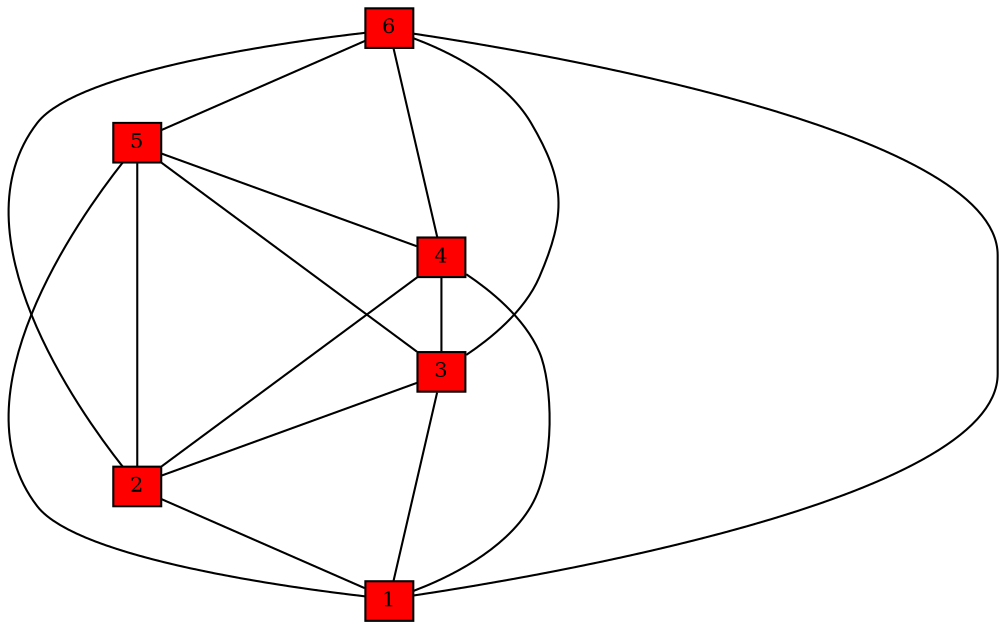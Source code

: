 graph "" {
  fontname="Times-Roman"; overlap=scale; nodesep=1;
  node [fillcolor="#FF0000", fontsize=10, height=0.1, shape=box, style="filled", width=0.1];
  edge [color="#000000", dir=none];
  n0 [label="1"];
  n1 [label="2"];
  n2 [label="3"];
  n3 [label="4"];
  n4 [label="5"];
  n5 [label="6"];
  n1 -- n0;
  n2 -- n0;
  n2 -- n1;
  n3 -- n0;
  n3 -- n1;
  n3 -- n2;
  n4 -- n0;
  n4 -- n1;
  n4 -- n2;
  n4 -- n3;
  n5 -- n0;
  n5 -- n1;
  n5 -- n2;
  n5 -- n3;
  n5 -- n4;
}
